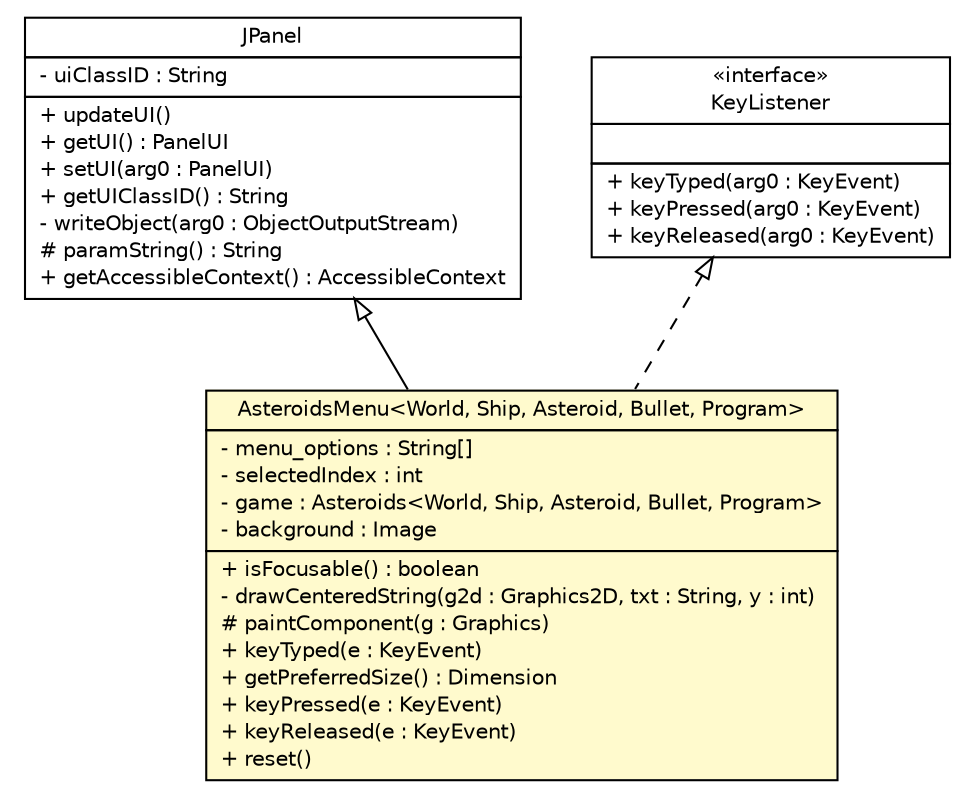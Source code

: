 #!/usr/local/bin/dot
#
# Class diagram 
# Generated by UMLGraph version R5_6 (http://www.umlgraph.org/)
#

digraph G {
	edge [fontname="Helvetica",fontsize=10,labelfontname="Helvetica",labelfontsize=10];
	node [fontname="Helvetica",fontsize=10,shape=plaintext];
	nodesep=0.25;
	ranksep=0.5;
	// main.AsteroidsMenu<World, Ship, Asteroid, Bullet, Program>
	c3649 [label=<<table title="main.AsteroidsMenu" border="0" cellborder="1" cellspacing="0" cellpadding="2" port="p" bgcolor="lemonChiffon" href="./AsteroidsMenu.html">
		<tr><td><table border="0" cellspacing="0" cellpadding="1">
<tr><td align="center" balign="center"> AsteroidsMenu&lt;World, Ship, Asteroid, Bullet, Program&gt; </td></tr>
		</table></td></tr>
		<tr><td><table border="0" cellspacing="0" cellpadding="1">
<tr><td align="left" balign="left"> - menu_options : String[] </td></tr>
<tr><td align="left" balign="left"> - selectedIndex : int </td></tr>
<tr><td align="left" balign="left"> - game : Asteroids&lt;World, Ship, Asteroid, Bullet, Program&gt; </td></tr>
<tr><td align="left" balign="left"> - background : Image </td></tr>
		</table></td></tr>
		<tr><td><table border="0" cellspacing="0" cellpadding="1">
<tr><td align="left" balign="left"> + isFocusable() : boolean </td></tr>
<tr><td align="left" balign="left"> - drawCenteredString(g2d : Graphics2D, txt : String, y : int) </td></tr>
<tr><td align="left" balign="left"> # paintComponent(g : Graphics) </td></tr>
<tr><td align="left" balign="left"> + keyTyped(e : KeyEvent) </td></tr>
<tr><td align="left" balign="left"> + getPreferredSize() : Dimension </td></tr>
<tr><td align="left" balign="left"> + keyPressed(e : KeyEvent) </td></tr>
<tr><td align="left" balign="left"> + keyReleased(e : KeyEvent) </td></tr>
<tr><td align="left" balign="left"> + reset() </td></tr>
		</table></td></tr>
		</table>>, URL="./AsteroidsMenu.html", fontname="Helvetica", fontcolor="black", fontsize=10.0];
	//main.AsteroidsMenu<World, Ship, Asteroid, Bullet, Program> extends javax.swing.JPanel
	c3768:p -> c3649:p [dir=back,arrowtail=empty];
	//main.AsteroidsMenu<World, Ship, Asteroid, Bullet, Program> implements java.awt.event.KeyListener
	c3770:p -> c3649:p [dir=back,arrowtail=empty,style=dashed];
	// javax.swing.JPanel
	c3768 [label=<<table title="javax.swing.JPanel" border="0" cellborder="1" cellspacing="0" cellpadding="2" port="p" href="http://java.sun.com/j2se/1.4.2/docs/api/javax/swing/JPanel.html">
		<tr><td><table border="0" cellspacing="0" cellpadding="1">
<tr><td align="center" balign="center"> JPanel </td></tr>
		</table></td></tr>
		<tr><td><table border="0" cellspacing="0" cellpadding="1">
<tr><td align="left" balign="left"> - uiClassID : String </td></tr>
		</table></td></tr>
		<tr><td><table border="0" cellspacing="0" cellpadding="1">
<tr><td align="left" balign="left"> + updateUI() </td></tr>
<tr><td align="left" balign="left"> + getUI() : PanelUI </td></tr>
<tr><td align="left" balign="left"> + setUI(arg0 : PanelUI) </td></tr>
<tr><td align="left" balign="left"> + getUIClassID() : String </td></tr>
<tr><td align="left" balign="left"> - writeObject(arg0 : ObjectOutputStream) </td></tr>
<tr><td align="left" balign="left"> # paramString() : String </td></tr>
<tr><td align="left" balign="left"> + getAccessibleContext() : AccessibleContext </td></tr>
		</table></td></tr>
		</table>>, URL="http://java.sun.com/j2se/1.4.2/docs/api/javax/swing/JPanel.html", fontname="Helvetica", fontcolor="black", fontsize=10.0];
	// java.awt.event.KeyListener
	c3770 [label=<<table title="java.awt.event.KeyListener" border="0" cellborder="1" cellspacing="0" cellpadding="2" port="p" href="http://java.sun.com/j2se/1.4.2/docs/api/java/awt/event/KeyListener.html">
		<tr><td><table border="0" cellspacing="0" cellpadding="1">
<tr><td align="center" balign="center"> &#171;interface&#187; </td></tr>
<tr><td align="center" balign="center"> KeyListener </td></tr>
		</table></td></tr>
		<tr><td><table border="0" cellspacing="0" cellpadding="1">
<tr><td align="left" balign="left">  </td></tr>
		</table></td></tr>
		<tr><td><table border="0" cellspacing="0" cellpadding="1">
<tr><td align="left" balign="left"> + keyTyped(arg0 : KeyEvent) </td></tr>
<tr><td align="left" balign="left"> + keyPressed(arg0 : KeyEvent) </td></tr>
<tr><td align="left" balign="left"> + keyReleased(arg0 : KeyEvent) </td></tr>
		</table></td></tr>
		</table>>, URL="http://java.sun.com/j2se/1.4.2/docs/api/java/awt/event/KeyListener.html", fontname="Helvetica", fontcolor="black", fontsize=10.0];
}

